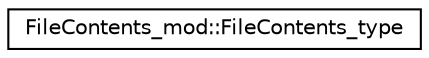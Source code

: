 digraph "Graphical Class Hierarchy"
{
 // LATEX_PDF_SIZE
  edge [fontname="Helvetica",fontsize="10",labelfontname="Helvetica",labelfontsize="10"];
  node [fontname="Helvetica",fontsize="10",shape=record];
  rankdir="LR";
  Node0 [label="FileContents_mod::FileContents_type",height=0.2,width=0.4,color="black", fillcolor="white", style="filled",URL="$structFileContents__mod_1_1FileContents__type.html",tooltip="The FileContents_type class."];
}
